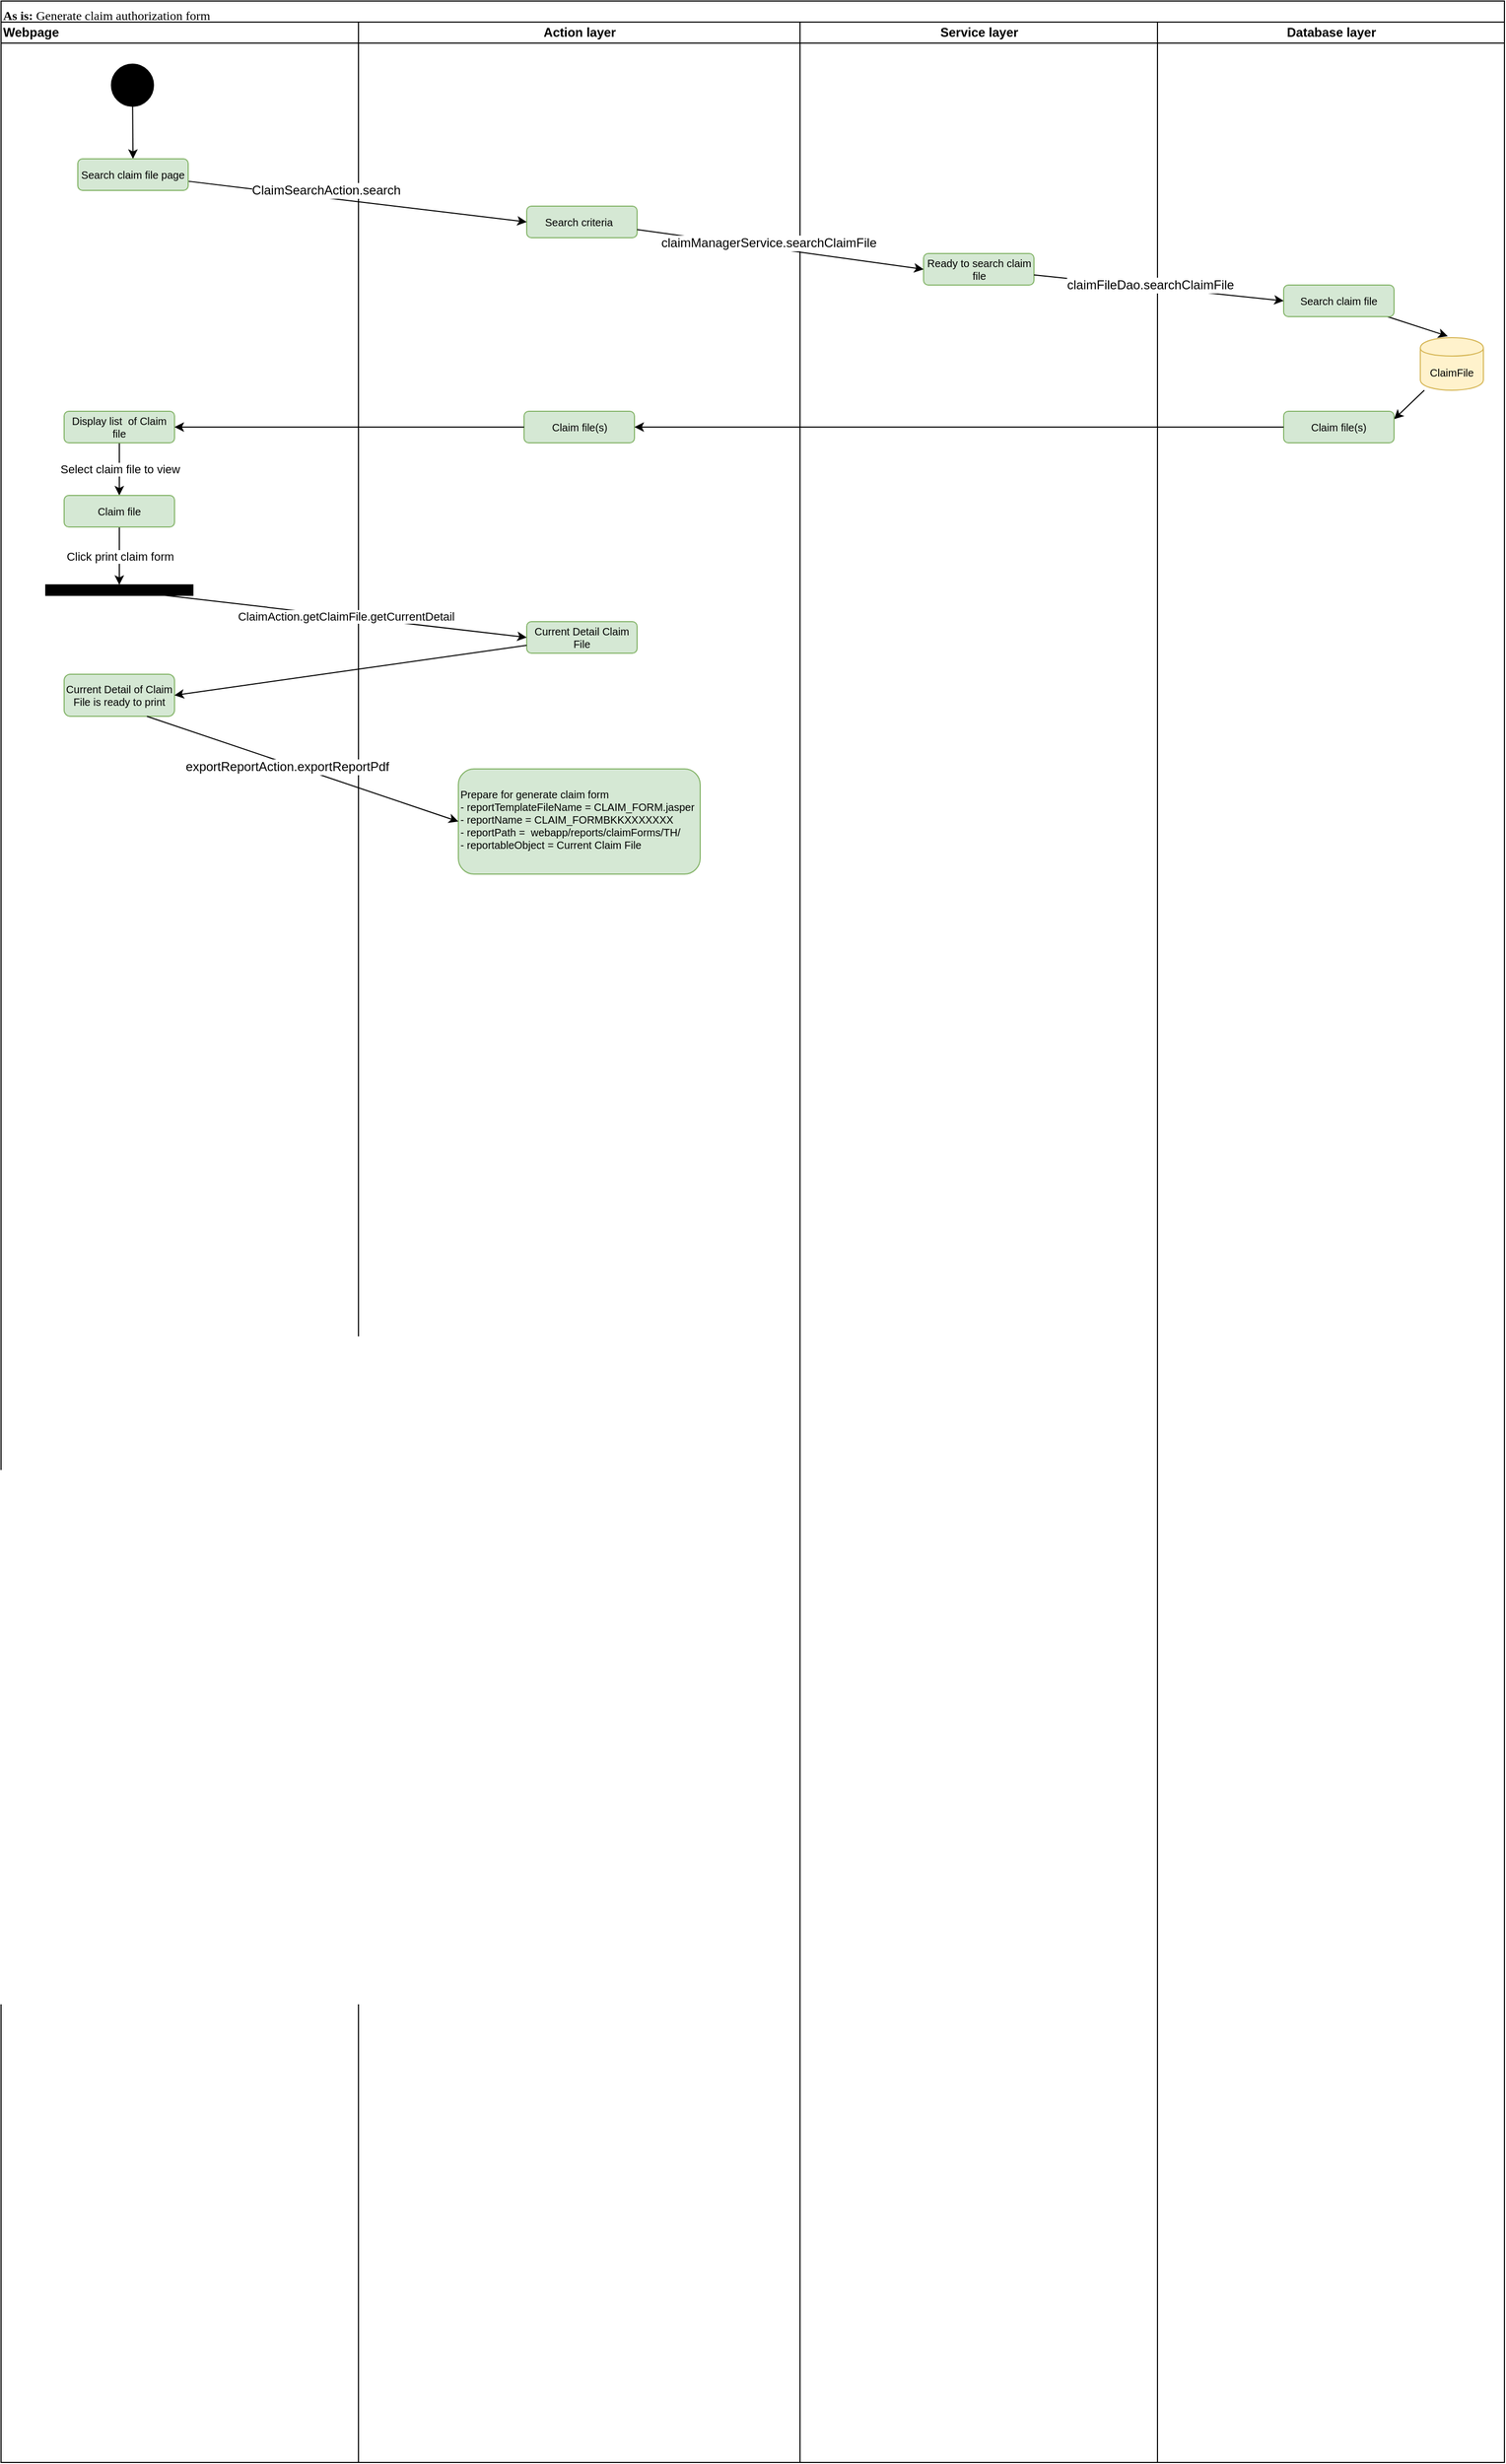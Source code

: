 <mxfile version="12.0.3" type="github" pages="1"><diagram name="Page-1" id="0783ab3e-0a74-02c8-0abd-f7b4e66b4bec"><mxGraphModel dx="545" dy="348" grid="1" gridSize="10" guides="1" tooltips="1" connect="1" arrows="1" fold="1" page="1" pageScale="1" pageWidth="850" pageHeight="1100" background="#ffffff" math="0" shadow="0"><root><mxCell id="0"/><mxCell id="1" parent="0"/><mxCell id="1c1d494c118603dd-1" value="As is: &lt;span style=&quot;font-weight: 400&quot;&gt;Generate claim authorization form&lt;/span&gt;" style="swimlane;html=1;childLayout=stackLayout;startSize=20;rounded=0;shadow=0;comic=0;labelBackgroundColor=none;strokeColor=#000000;strokeWidth=1;fillColor=#ffffff;fontFamily=Verdana;fontSize=12;fontColor=#000000;align=left;verticalAlign=top;" parent="1" vertex="1"><mxGeometry x="40" y="30" width="1430" height="2340" as="geometry"/></mxCell><mxCell id="1c1d494c118603dd-2" value="Webpage" style="swimlane;html=1;startSize=20;align=left;" parent="1c1d494c118603dd-1" vertex="1"><mxGeometry y="20" width="340" height="2320" as="geometry"/></mxCell><mxCell id="o6uYyF3r6FIAQzFePDf1-14" style="edgeStyle=none;rounded=0;orthogonalLoop=1;jettySize=auto;html=1;entryX=0.5;entryY=0;entryDx=0;entryDy=0;fontSize=10;" parent="1c1d494c118603dd-2" source="60571a20871a0731-4" edge="1"><mxGeometry relative="1" as="geometry"><mxPoint x="125.5" y="130" as="targetPoint"/></mxGeometry></mxCell><mxCell id="60571a20871a0731-4" value="" style="ellipse;whiteSpace=wrap;html=1;rounded=0;shadow=0;comic=0;labelBackgroundColor=none;strokeColor=#000000;strokeWidth=1;fillColor=#000000;fontFamily=Verdana;fontSize=12;fontColor=#000000;align=center;" parent="1c1d494c118603dd-2" vertex="1"><mxGeometry x="105" y="40" width="40" height="40" as="geometry"/></mxCell><mxCell id="nPk5prmG68vJ9PMQxmli-20" value="Select claim file to view" style="edgeStyle=none;rounded=0;orthogonalLoop=1;jettySize=auto;html=1;entryX=0.5;entryY=0;entryDx=0;entryDy=0;" parent="1c1d494c118603dd-2" source="nPk5prmG68vJ9PMQxmli-17" target="nPk5prmG68vJ9PMQxmli-19" edge="1"><mxGeometry relative="1" as="geometry"/></mxCell><mxCell id="nPk5prmG68vJ9PMQxmli-17" value="Display list&amp;nbsp; of Claim file" style="rounded=1;whiteSpace=wrap;html=1;fillColor=#d5e8d4;strokeColor=#82b366;fontSize=10;" parent="1c1d494c118603dd-2" vertex="1"><mxGeometry x="60" y="370" width="105" height="30" as="geometry"/></mxCell><mxCell id="nPk5prmG68vJ9PMQxmli-24" value="Click print claim form" style="edgeStyle=none;rounded=0;orthogonalLoop=1;jettySize=auto;html=1;entryX=0.5;entryY=0;entryDx=0;entryDy=0;" parent="1c1d494c118603dd-2" source="nPk5prmG68vJ9PMQxmli-19" target="nPk5prmG68vJ9PMQxmli-23" edge="1"><mxGeometry relative="1" as="geometry"/></mxCell><mxCell id="nPk5prmG68vJ9PMQxmli-19" value="Claim file" style="rounded=1;whiteSpace=wrap;html=1;fillColor=#d5e8d4;strokeColor=#82b366;fontSize=10;" parent="1c1d494c118603dd-2" vertex="1"><mxGeometry x="60" y="450" width="105" height="30" as="geometry"/></mxCell><mxCell id="nPk5prmG68vJ9PMQxmli-23" value="" style="rounded=0;whiteSpace=wrap;html=1;fillColor=#000000;" parent="1c1d494c118603dd-2" vertex="1"><mxGeometry x="42.5" y="535" width="140" height="10" as="geometry"/></mxCell><mxCell id="nPk5prmG68vJ9PMQxmli-26" value="Current Detail of Claim File is ready to print" style="rounded=1;whiteSpace=wrap;html=1;fillColor=#d5e8d4;strokeColor=#82b366;fontSize=10;" parent="1c1d494c118603dd-2" vertex="1"><mxGeometry x="60" y="620" width="105" height="40" as="geometry"/></mxCell><mxCell id="1c1d494c118603dd-3" value="Action layer" style="swimlane;html=1;startSize=20;align=center;" parent="1c1d494c118603dd-1" vertex="1"><mxGeometry x="340" y="20" width="420" height="2320" as="geometry"/></mxCell><mxCell id="okeoiEEO0DwhEaPH8ZXu-2" value="Search criteria&amp;nbsp;&amp;nbsp;" style="rounded=1;whiteSpace=wrap;html=1;fillColor=#d5e8d4;strokeColor=#82b366;fontSize=10;" parent="1c1d494c118603dd-3" vertex="1"><mxGeometry x="160" y="175" width="105" height="30" as="geometry"/></mxCell><mxCell id="nPk5prmG68vJ9PMQxmli-15" value="Claim file(s)" style="rounded=1;whiteSpace=wrap;html=1;fillColor=#d5e8d4;strokeColor=#82b366;fontSize=10;" parent="1c1d494c118603dd-3" vertex="1"><mxGeometry x="157.5" y="370" width="105" height="30" as="geometry"/></mxCell><mxCell id="nPk5prmG68vJ9PMQxmli-21" value="Current Detail Claim File" style="rounded=1;whiteSpace=wrap;html=1;fillColor=#d5e8d4;strokeColor=#82b366;fontSize=10;" parent="1c1d494c118603dd-3" vertex="1"><mxGeometry x="160" y="570" width="105" height="30" as="geometry"/></mxCell><mxCell id="QnEsHkCvK6WlqrhirLUD-2" value="&#10;Prepare for generate claim form&#10;- reportTemplateFileName = CLAIM_FORM.jasper&#10;- reportName = CLAIM_FORMBKKXXXXXXX &#10;- reportPath =  webapp/reports/claimForms/TH/&#10;- reportableObject = Current Claim File" style="rounded=1;fillColor=#d5e8d4;strokeColor=#82b366;fontSize=10;align=left;verticalAlign=top;fontColor=#000000;fontStyle=0" vertex="1" parent="1c1d494c118603dd-3"><mxGeometry x="95" y="710" width="230" height="100" as="geometry"/></mxCell><mxCell id="1c1d494c118603dd-4" value="Service layer" style="swimlane;html=1;startSize=20;" parent="1c1d494c118603dd-1" vertex="1"><mxGeometry x="760" y="20" width="340" height="2320" as="geometry"/></mxCell><mxCell id="nPk5prmG68vJ9PMQxmli-5" value="Ready to search claim file" style="rounded=1;whiteSpace=wrap;html=1;fillColor=#d5e8d4;strokeColor=#82b366;fontSize=10;" parent="1c1d494c118603dd-4" vertex="1"><mxGeometry x="117.5" y="220" width="105" height="30" as="geometry"/></mxCell><mxCell id="o6uYyF3r6FIAQzFePDf1-32" value="Database layer" style="swimlane;html=1;startSize=20;" parent="1c1d494c118603dd-1" vertex="1"><mxGeometry x="1100" y="20" width="330" height="2320" as="geometry"/></mxCell><mxCell id="nPk5prmG68vJ9PMQxmli-12" style="edgeStyle=none;rounded=0;orthogonalLoop=1;jettySize=auto;html=1;entryX=0.435;entryY=-0.027;entryDx=0;entryDy=0;entryPerimeter=0;" parent="o6uYyF3r6FIAQzFePDf1-32" source="nPk5prmG68vJ9PMQxmli-6" target="nPk5prmG68vJ9PMQxmli-11" edge="1"><mxGeometry relative="1" as="geometry"/></mxCell><mxCell id="nPk5prmG68vJ9PMQxmli-6" value="Search claim file" style="rounded=1;whiteSpace=wrap;html=1;fillColor=#d5e8d4;strokeColor=#82b366;fontSize=10;" parent="o6uYyF3r6FIAQzFePDf1-32" vertex="1"><mxGeometry x="120" y="250" width="105" height="30" as="geometry"/></mxCell><mxCell id="nPk5prmG68vJ9PMQxmli-14" style="edgeStyle=none;rounded=0;orthogonalLoop=1;jettySize=auto;html=1;entryX=1;entryY=0.25;entryDx=0;entryDy=0;" parent="o6uYyF3r6FIAQzFePDf1-32" source="nPk5prmG68vJ9PMQxmli-11" target="nPk5prmG68vJ9PMQxmli-13" edge="1"><mxGeometry relative="1" as="geometry"/></mxCell><mxCell id="nPk5prmG68vJ9PMQxmli-11" value="ClaimFile" style="shape=cylinder;whiteSpace=wrap;html=1;boundedLbl=1;backgroundOutline=1;strokeColor=#d6b656;fillColor=#fff2cc;fontSize=10;align=center;" parent="o6uYyF3r6FIAQzFePDf1-32" vertex="1"><mxGeometry x="250" y="300" width="60" height="50" as="geometry"/></mxCell><mxCell id="nPk5prmG68vJ9PMQxmli-13" value="Claim file(s)" style="rounded=1;whiteSpace=wrap;html=1;fillColor=#d5e8d4;strokeColor=#82b366;fontSize=10;" parent="o6uYyF3r6FIAQzFePDf1-32" vertex="1"><mxGeometry x="120" y="370" width="105" height="30" as="geometry"/></mxCell><mxCell id="nPk5prmG68vJ9PMQxmli-7" style="edgeStyle=none;rounded=0;orthogonalLoop=1;jettySize=auto;html=1;entryX=0;entryY=0.5;entryDx=0;entryDy=0;" parent="1c1d494c118603dd-1" source="okeoiEEO0DwhEaPH8ZXu-2" target="nPk5prmG68vJ9PMQxmli-5" edge="1"><mxGeometry relative="1" as="geometry"/></mxCell><mxCell id="nPk5prmG68vJ9PMQxmli-8" value="claimManagerService.searchClaimFile" style="text;html=1;resizable=0;points=[];align=center;verticalAlign=middle;labelBackgroundColor=#ffffff;" parent="nPk5prmG68vJ9PMQxmli-7" vertex="1" connectable="0"><mxGeometry x="-0.459" y="-1" relative="1" as="geometry"><mxPoint x="51.5" y="1.5" as="offset"/></mxGeometry></mxCell><mxCell id="nPk5prmG68vJ9PMQxmli-9" style="edgeStyle=none;rounded=0;orthogonalLoop=1;jettySize=auto;html=1;entryX=0;entryY=0.5;entryDx=0;entryDy=0;" parent="1c1d494c118603dd-1" source="nPk5prmG68vJ9PMQxmli-5" target="nPk5prmG68vJ9PMQxmli-6" edge="1"><mxGeometry relative="1" as="geometry"/></mxCell><mxCell id="nPk5prmG68vJ9PMQxmli-10" value="claimFileDao.searchClaimFile" style="text;html=1;resizable=0;points=[];align=center;verticalAlign=middle;labelBackgroundColor=#ffffff;" parent="nPk5prmG68vJ9PMQxmli-9" vertex="1" connectable="0"><mxGeometry x="-0.347" y="1" relative="1" as="geometry"><mxPoint x="33" y="2.5" as="offset"/></mxGeometry></mxCell><mxCell id="nPk5prmG68vJ9PMQxmli-16" style="edgeStyle=none;rounded=0;orthogonalLoop=1;jettySize=auto;html=1;entryX=1;entryY=0.5;entryDx=0;entryDy=0;" parent="1c1d494c118603dd-1" source="nPk5prmG68vJ9PMQxmli-13" target="nPk5prmG68vJ9PMQxmli-15" edge="1"><mxGeometry relative="1" as="geometry"/></mxCell><mxCell id="nPk5prmG68vJ9PMQxmli-18" style="edgeStyle=none;rounded=0;orthogonalLoop=1;jettySize=auto;html=1;" parent="1c1d494c118603dd-1" source="nPk5prmG68vJ9PMQxmli-15" target="nPk5prmG68vJ9PMQxmli-17" edge="1"><mxGeometry relative="1" as="geometry"/></mxCell><mxCell id="nPk5prmG68vJ9PMQxmli-25" value="ClaimAction.getClaimFile.getCurrentDetail" style="edgeStyle=none;rounded=0;orthogonalLoop=1;jettySize=auto;html=1;entryX=0;entryY=0.5;entryDx=0;entryDy=0;" parent="1c1d494c118603dd-1" source="nPk5prmG68vJ9PMQxmli-23" target="nPk5prmG68vJ9PMQxmli-21" edge="1"><mxGeometry relative="1" as="geometry"/></mxCell><mxCell id="nPk5prmG68vJ9PMQxmli-27" style="edgeStyle=none;rounded=0;orthogonalLoop=1;jettySize=auto;html=1;entryX=1;entryY=0.5;entryDx=0;entryDy=0;" parent="1c1d494c118603dd-1" source="nPk5prmG68vJ9PMQxmli-21" target="nPk5prmG68vJ9PMQxmli-26" edge="1"><mxGeometry relative="1" as="geometry"/></mxCell><mxCell id="QnEsHkCvK6WlqrhirLUD-4" style="rounded=0;orthogonalLoop=1;jettySize=auto;html=1;exitX=0.75;exitY=1;exitDx=0;exitDy=0;entryX=0;entryY=0.5;entryDx=0;entryDy=0;" edge="1" parent="1c1d494c118603dd-1" source="nPk5prmG68vJ9PMQxmli-26" target="QnEsHkCvK6WlqrhirLUD-2"><mxGeometry relative="1" as="geometry"/></mxCell><mxCell id="QnEsHkCvK6WlqrhirLUD-5" value="&lt;span style=&quot;font-family: &amp;#34;helvetica&amp;#34; , &amp;#34;arial&amp;#34; , sans-serif ; font-size: 0px ; background-color: rgb(248 , 249 , 250)&quot;&gt;ดด%3CmxGraphModel%3E%3Croot%3E%3CmxCell%20id%3D%220%22%2F%3E%3CmxCell%20id%3D%221%22%20parent%3D%220%22%2F%3E%3CmxCell%20id%3D%222%22%20value%3D%22Current%20Detail%20of%20Claim%20File%20is%20ready%20to%20print%22%20style%3D%22rounded%3D1%3BwhiteSpace%3Dwrap%3Bhtml%3D1%3BfillColor%3D%23d5e8d4%3BstrokeColor%3D%2382b366%3BfontSize%3D10%3B%22%20vertex%3D%221%22%20parent%3D%221%22%3E%3CmxGeometry%20x%3D%22100%22%20y%3D%22670%22%20width%3D%22105%22%20height%3D%2240%22%20as%3D%22geometry%22%2F%3E%3C%2FmxCell%3E%3C%2Froot%3E%3C%2FmxGraphModel%3E&lt;/span&gt;&lt;span style=&quot;font-family: &amp;#34;helvetica&amp;#34; , &amp;#34;arial&amp;#34; , sans-serif ; font-size: 0px ; background-color: rgb(248 , 249 , 250)&quot;&gt;%3CmxGraphModel%3E%3Croot%3E%3CmxCell%20id%3D%220%22%2F%3E%3CmxCell%20id%3D%221%22%20parent%3D%220%22%2F%3E%3CmxCell%20id%3D%222%22%20value%3D%22Current%20Detail%20of%20Claim%20File%20is%20ready%20to%20print%22%20style%3D%22rounded%3D1%3BwhiteSpace%3Dwrap%3Bhtml%3D1%3BfillColor%3D%23d5e8d4%3BstrokeColor%3D%2382b366%3BfontSize%3D10%3B%22%20vertex%3D%221%22%20parent%3D%221%22%3E%3CmxGeometry%20x%3D%22100%22%20y%3D%22670%22%20width%3D%22105%22%20height%3D%2240%22%20as%3D%22geometry%22%2F%3E%3C%2FmxCell%3E%3C%2Froot%3E%3C%2FmxGraphModel%3Edfdf&lt;/span&gt;" style="text;html=1;resizable=0;points=[];align=center;verticalAlign=middle;labelBackgroundColor=#ffffff;" vertex="1" connectable="0" parent="QnEsHkCvK6WlqrhirLUD-4"><mxGeometry x="-0.286" y="3" relative="1" as="geometry"><mxPoint as="offset"/></mxGeometry></mxCell><mxCell id="QnEsHkCvK6WlqrhirLUD-6" value="&lt;span style=&quot;font-size: 12px&quot;&gt;exportReportAction.exportReportPdf&lt;br&gt;&lt;/span&gt;" style="text;html=1;resizable=0;points=[];align=center;verticalAlign=middle;labelBackgroundColor=#ffffff;" vertex="1" connectable="0" parent="QnEsHkCvK6WlqrhirLUD-4"><mxGeometry x="-0.289" y="1" relative="1" as="geometry"><mxPoint x="27.5" y="13.5" as="offset"/></mxGeometry></mxCell><mxCell id="nPk5prmG68vJ9PMQxmli-3" style="edgeStyle=none;rounded=0;orthogonalLoop=1;jettySize=auto;html=1;entryX=0;entryY=0.5;entryDx=0;entryDy=0;" parent="1" source="okeoiEEO0DwhEaPH8ZXu-1" target="okeoiEEO0DwhEaPH8ZXu-2" edge="1"><mxGeometry relative="1" as="geometry"/></mxCell><mxCell id="nPk5prmG68vJ9PMQxmli-4" value="ClaimSearchAction.search" style="text;html=1;resizable=0;points=[];align=center;verticalAlign=middle;labelBackgroundColor=#ffffff;" parent="nPk5prmG68vJ9PMQxmli-3" vertex="1" connectable="0"><mxGeometry x="-0.653" y="-1" relative="1" as="geometry"><mxPoint x="75" y="1" as="offset"/></mxGeometry></mxCell><mxCell id="okeoiEEO0DwhEaPH8ZXu-1" value="Search claim file page" style="rounded=1;whiteSpace=wrap;html=1;fillColor=#d5e8d4;strokeColor=#82b366;fontSize=10;" parent="1" vertex="1"><mxGeometry x="113" y="180" width="105" height="30" as="geometry"/></mxCell></root></mxGraphModel></diagram></mxfile>